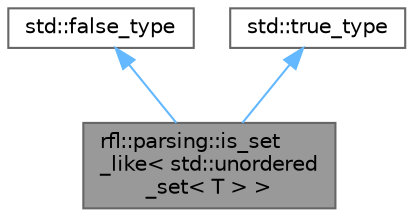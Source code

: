 digraph "rfl::parsing::is_set_like&lt; std::unordered_set&lt; T &gt; &gt;"
{
 // LATEX_PDF_SIZE
  bgcolor="transparent";
  edge [fontname=Helvetica,fontsize=10,labelfontname=Helvetica,labelfontsize=10];
  node [fontname=Helvetica,fontsize=10,shape=box,height=0.2,width=0.4];
  Node1 [id="Node000001",label="rfl::parsing::is_set\l_like\< std::unordered\l_set\< T \> \>",height=0.2,width=0.4,color="gray40", fillcolor="grey60", style="filled", fontcolor="black",tooltip=" "];
  Node2 -> Node1 [id="edge3_Node000001_Node000002",dir="back",color="steelblue1",style="solid",tooltip=" "];
  Node2 [id="Node000002",label="std::false_type",height=0.2,width=0.4,color="gray40", fillcolor="white", style="filled",tooltip=" "];
  Node3 -> Node1 [id="edge4_Node000001_Node000003",dir="back",color="steelblue1",style="solid",tooltip=" "];
  Node3 [id="Node000003",label="std::true_type",height=0.2,width=0.4,color="gray40", fillcolor="white", style="filled",tooltip=" "];
}
